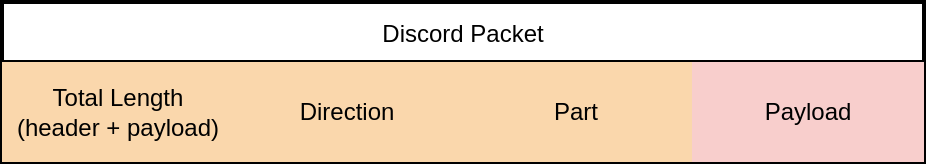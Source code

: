 <mxfile version="26.0.16">
  <diagram name="Page-1" id="P59Ssr6Yhx0agQpUVGMi">
    <mxGraphModel dx="585" dy="698" grid="1" gridSize="10" guides="1" tooltips="1" connect="1" arrows="1" fold="1" page="1" pageScale="1" pageWidth="850" pageHeight="1100" math="0" shadow="0">
      <root>
        <mxCell id="0" />
        <mxCell id="1" parent="0" />
        <mxCell id="6_8vn7x9Wb_r2oJ6ddSS-43" value="Discord Packet" style="shape=table;startSize=30;container=1;collapsible=0;childLayout=tableLayout;strokeWidth=2;perimeterSpacing=0;shadow=0;fillStyle=auto;flipH=0;flipV=0;swimlaneFillColor=none;" vertex="1" parent="1">
          <mxGeometry x="170" y="260" width="461" height="80" as="geometry" />
        </mxCell>
        <mxCell id="6_8vn7x9Wb_r2oJ6ddSS-44" value="" style="shape=tableRow;horizontal=0;startSize=0;swimlaneHead=0;swimlaneBody=0;top=0;left=0;bottom=0;right=0;collapsible=0;dropTarget=0;points=[[0,0.5],[1,0.5]];portConstraint=eastwest;strokeWidth=2;perimeterSpacing=0;shadow=0;fillStyle=auto;fillColor=none;" vertex="1" parent="6_8vn7x9Wb_r2oJ6ddSS-43">
          <mxGeometry y="30" width="461" height="50" as="geometry" />
        </mxCell>
        <mxCell id="6_8vn7x9Wb_r2oJ6ddSS-45" value="Total Length&lt;div&gt;(header + payload)&lt;/div&gt;" style="shape=partialRectangle;html=1;whiteSpace=wrap;connectable=0;overflow=hidden;top=0;left=0;bottom=0;right=0;pointerEvents=1;strokeWidth=2;perimeterSpacing=0;shadow=0;fillStyle=auto;fillColor=#fad7ac;strokeColor=#b46504;" vertex="1" parent="6_8vn7x9Wb_r2oJ6ddSS-44">
          <mxGeometry width="116" height="50" as="geometry">
            <mxRectangle width="116" height="50" as="alternateBounds" />
          </mxGeometry>
        </mxCell>
        <mxCell id="6_8vn7x9Wb_r2oJ6ddSS-46" value="Direction" style="shape=partialRectangle;html=1;whiteSpace=wrap;connectable=0;overflow=hidden;top=0;left=0;bottom=0;right=0;pointerEvents=1;strokeWidth=2;perimeterSpacing=0;shadow=0;fillStyle=auto;fillColor=#fad7ac;strokeColor=#b46504;" vertex="1" parent="6_8vn7x9Wb_r2oJ6ddSS-44">
          <mxGeometry x="116" width="113" height="50" as="geometry">
            <mxRectangle width="113" height="50" as="alternateBounds" />
          </mxGeometry>
        </mxCell>
        <mxCell id="6_8vn7x9Wb_r2oJ6ddSS-47" value="Part" style="shape=partialRectangle;html=1;whiteSpace=wrap;connectable=0;overflow=hidden;top=0;left=0;bottom=0;right=0;pointerEvents=1;strokeWidth=2;perimeterSpacing=0;shadow=0;fillStyle=auto;fillColor=#fad7ac;strokeColor=#b46504;" vertex="1" parent="6_8vn7x9Wb_r2oJ6ddSS-44">
          <mxGeometry x="229" width="116" height="50" as="geometry">
            <mxRectangle width="116" height="50" as="alternateBounds" />
          </mxGeometry>
        </mxCell>
        <mxCell id="6_8vn7x9Wb_r2oJ6ddSS-48" value="Payload" style="shape=partialRectangle;html=1;whiteSpace=wrap;connectable=0;overflow=hidden;top=0;left=0;bottom=0;right=0;pointerEvents=1;strokeWidth=2;perimeterSpacing=0;shadow=0;fillStyle=auto;fillColor=#f8cecc;strokeColor=#b85450;" vertex="1" parent="6_8vn7x9Wb_r2oJ6ddSS-44">
          <mxGeometry x="345" width="116" height="50" as="geometry">
            <mxRectangle width="116" height="50" as="alternateBounds" />
          </mxGeometry>
        </mxCell>
      </root>
    </mxGraphModel>
  </diagram>
</mxfile>
